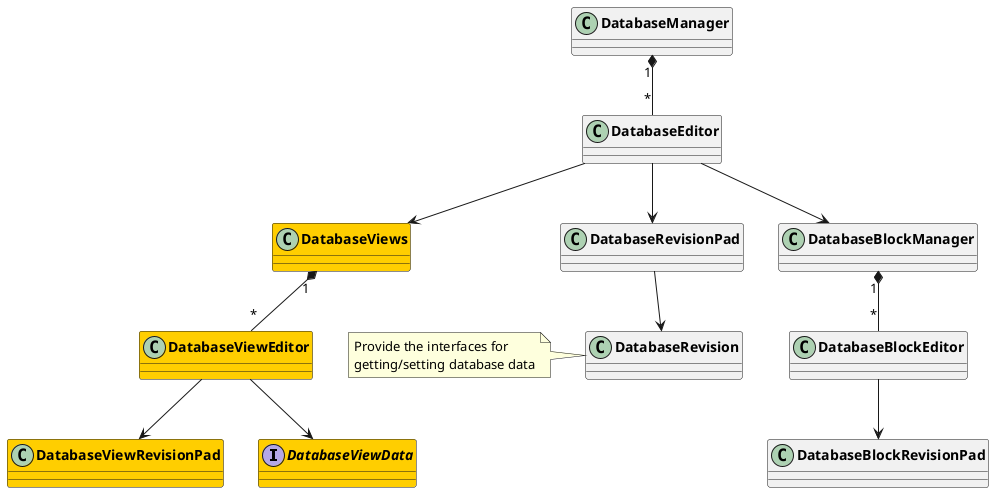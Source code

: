 @startuml
skinparam classFontStyle Bold
skinparam ActivityBackgroundColor Silver
skinparam ActivityBorderColor DimGray
'left to right direction

interface DatabaseViewData #FFCE00 {}
class DatabaseViews #FFCE00
class DatabaseViewEditor #FFCE00
class DatabaseViewRevisionPad #FFCE00

DatabaseManager "1" *-- "*" DatabaseEditor

DatabaseEditor --> DatabaseRevisionPad
DatabaseRevisionPad --> DatabaseRevision

DatabaseEditor -->  DatabaseViews
DatabaseViews "1" *-- "*" DatabaseViewEditor
DatabaseViewEditor --> DatabaseViewData
note left
Provide the interfaces for
getting/setting database data
end note
DatabaseViewEditor --> DatabaseViewRevisionPad


DatabaseEditor --> DatabaseBlockManager
DatabaseBlockManager "1" *-- "*" DatabaseBlockEditor
DatabaseBlockEditor --> DatabaseBlockRevisionPad
@enduml